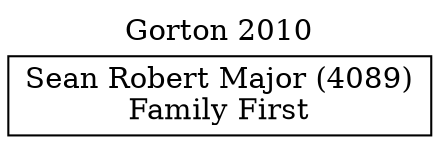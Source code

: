 // House preference flow
digraph "Sean Robert Major (4089)_Gorton_2010" {
	graph [label="Gorton 2010" labelloc=t mclimit=10]
	node [shape=box]
	"Sean Robert Major (4089)" [label="Sean Robert Major (4089)
Family First"]
}
